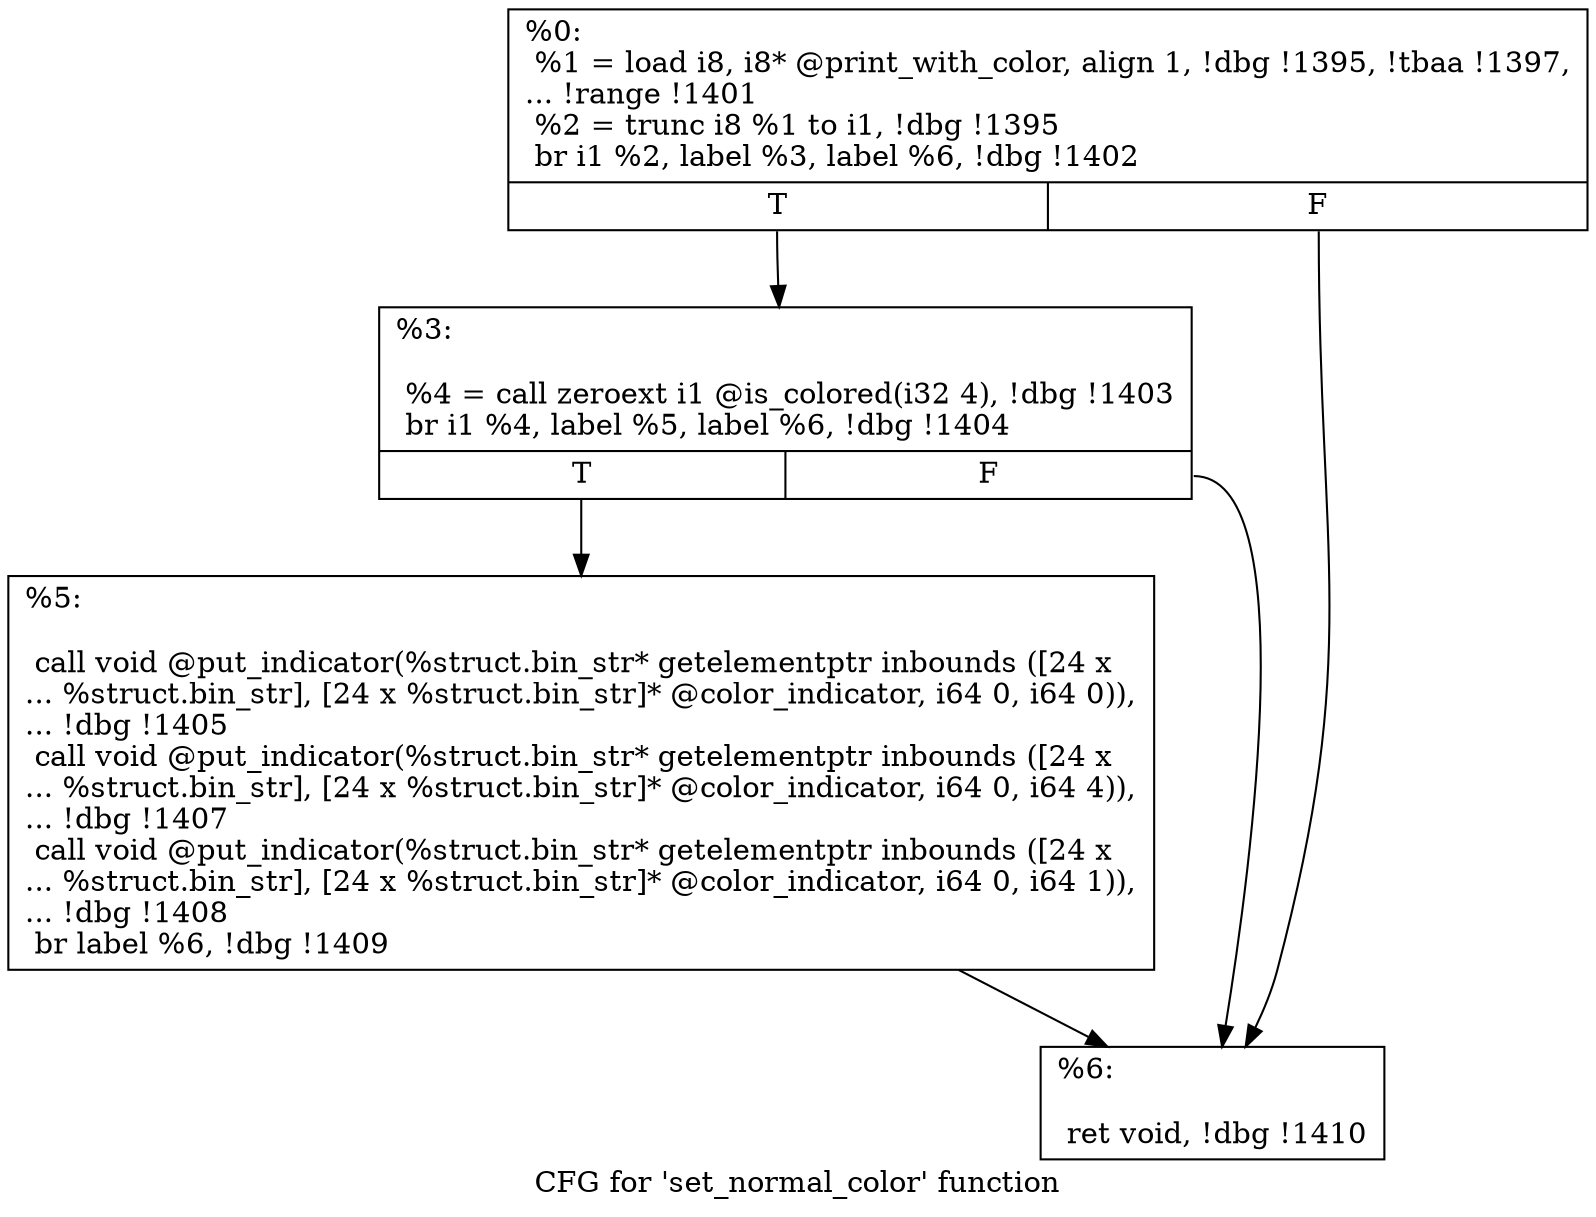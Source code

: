 digraph "CFG for 'set_normal_color' function" {
	label="CFG for 'set_normal_color' function";

	Node0x2394440 [shape=record,label="{%0:\l  %1 = load i8, i8* @print_with_color, align 1, !dbg !1395, !tbaa !1397,\l... !range !1401\l  %2 = trunc i8 %1 to i1, !dbg !1395\l  br i1 %2, label %3, label %6, !dbg !1402\l|{<s0>T|<s1>F}}"];
	Node0x2394440:s0 -> Node0x2394710;
	Node0x2394440:s1 -> Node0x2399c20;
	Node0x2394710 [shape=record,label="{%3:\l\l  %4 = call zeroext i1 @is_colored(i32 4), !dbg !1403\l  br i1 %4, label %5, label %6, !dbg !1404\l|{<s0>T|<s1>F}}"];
	Node0x2394710:s0 -> Node0x2399bd0;
	Node0x2394710:s1 -> Node0x2399c20;
	Node0x2399bd0 [shape=record,label="{%5:\l\l  call void @put_indicator(%struct.bin_str* getelementptr inbounds ([24 x\l... %struct.bin_str], [24 x %struct.bin_str]* @color_indicator, i64 0, i64 0)),\l... !dbg !1405\l  call void @put_indicator(%struct.bin_str* getelementptr inbounds ([24 x\l... %struct.bin_str], [24 x %struct.bin_str]* @color_indicator, i64 0, i64 4)),\l... !dbg !1407\l  call void @put_indicator(%struct.bin_str* getelementptr inbounds ([24 x\l... %struct.bin_str], [24 x %struct.bin_str]* @color_indicator, i64 0, i64 1)),\l... !dbg !1408\l  br label %6, !dbg !1409\l}"];
	Node0x2399bd0 -> Node0x2399c20;
	Node0x2399c20 [shape=record,label="{%6:\l\l  ret void, !dbg !1410\l}"];
}
